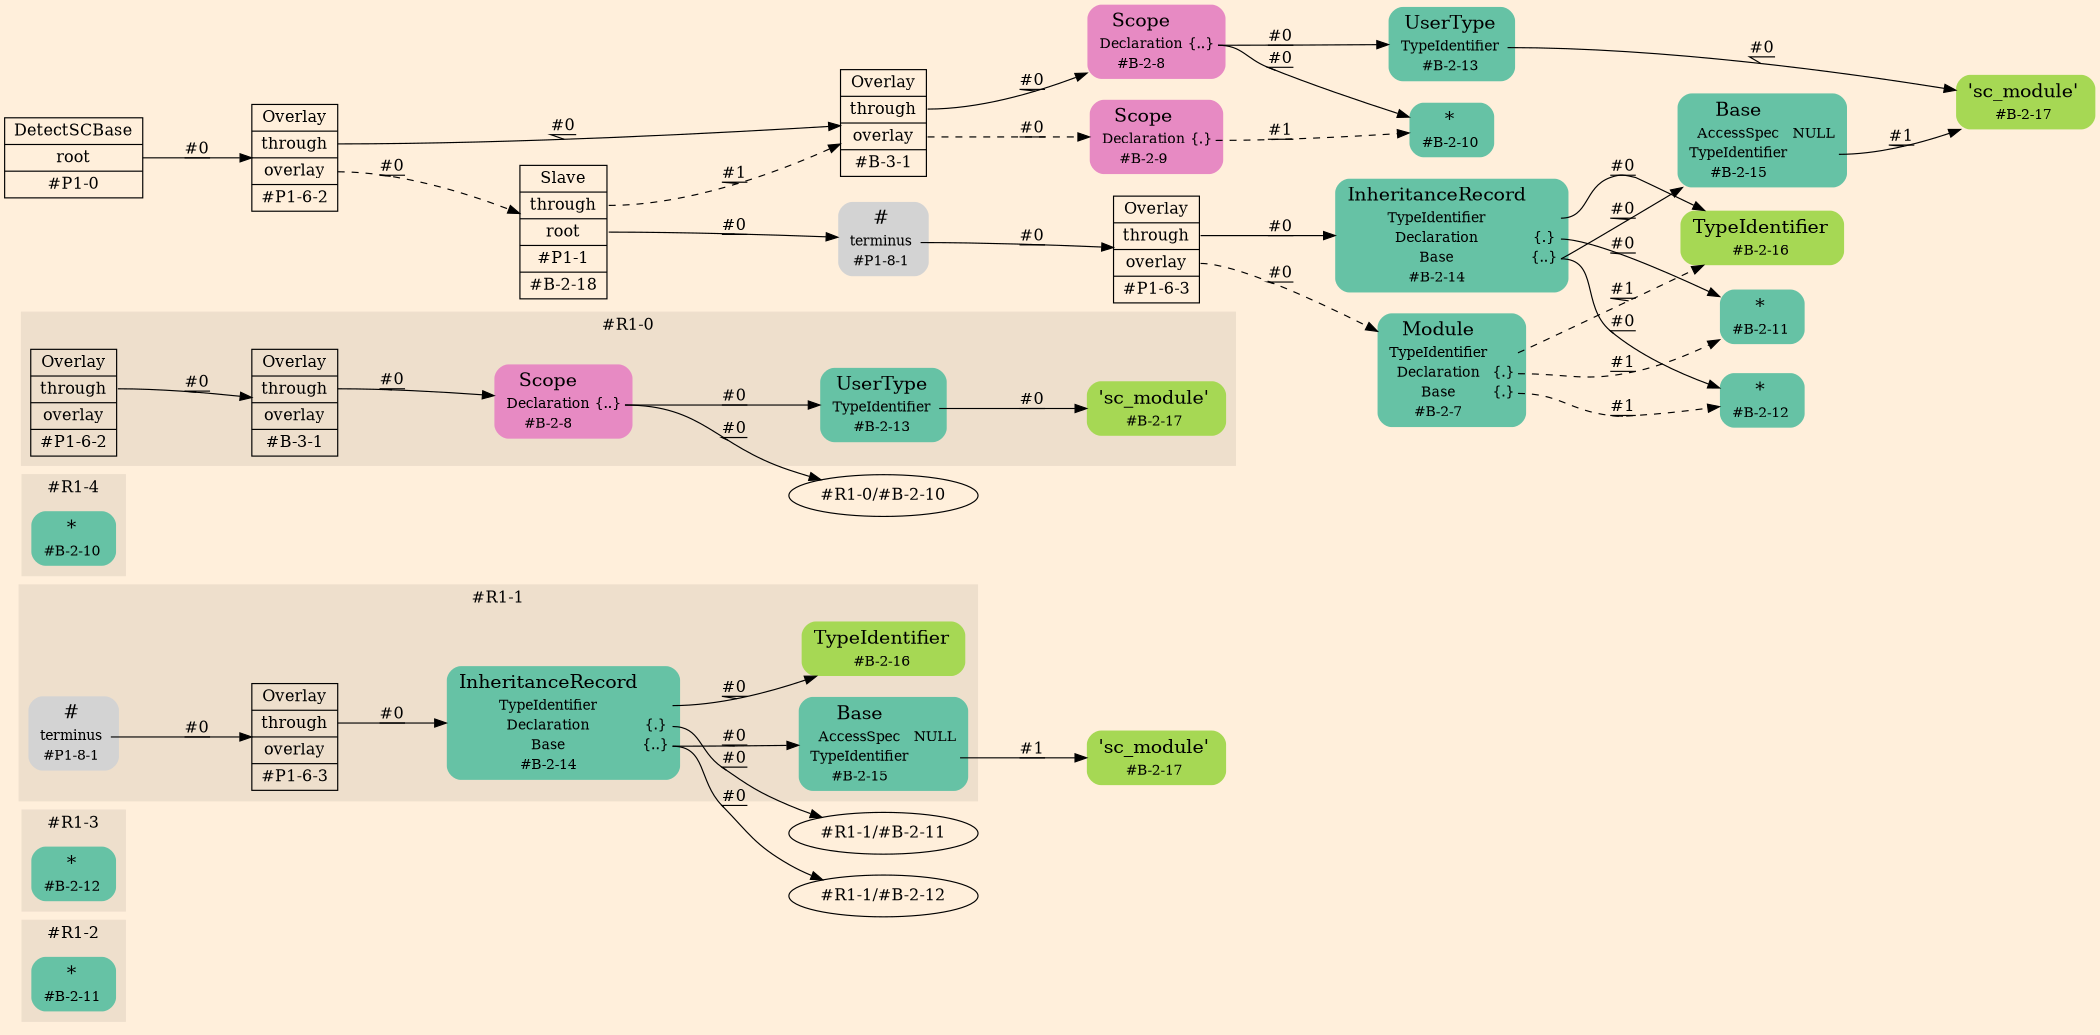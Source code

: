 digraph Inferno {
graph [
rankdir = "LR"
ranksep = 1.0
size = "14,20"
bgcolor = antiquewhite1
color = black
fontcolor = black
];
node [
];
subgraph "cluster#R1-2" {
label = "#R1-2"
style = "filled"
color = antiquewhite2
"#R1-2/#B-2-11" [
shape = "plaintext"
fillcolor = "/set28/1"
label = <<TABLE BORDER="0" CELLBORDER="0" CELLSPACING="0">
 <TR>
  <TD><FONT POINT-SIZE="16.0">*</FONT></TD>
  <TD></TD>
 </TR>
 <TR>
  <TD>#B-2-11</TD>
  <TD PORT="port0"></TD>
 </TR>
</TABLE>>
style = "rounded,filled"
fontsize = "12"
];
}
subgraph "cluster#R1-3" {
label = "#R1-3"
style = "filled"
color = antiquewhite2
"#R1-3/#B-2-12" [
shape = "plaintext"
fillcolor = "/set28/1"
label = <<TABLE BORDER="0" CELLBORDER="0" CELLSPACING="0">
 <TR>
  <TD><FONT POINT-SIZE="16.0">*</FONT></TD>
  <TD></TD>
 </TR>
 <TR>
  <TD>#B-2-12</TD>
  <TD PORT="port0"></TD>
 </TR>
</TABLE>>
style = "rounded,filled"
fontsize = "12"
];
}
"#R1-1/#B-2-17" [
shape = "plaintext"
fillcolor = "/set28/5"
label = <<TABLE BORDER="0" CELLBORDER="0" CELLSPACING="0">
 <TR>
  <TD><FONT POINT-SIZE="16.0">'sc_module'</FONT></TD>
  <TD></TD>
 </TR>
 <TR>
  <TD>#B-2-17</TD>
  <TD PORT="port0"></TD>
 </TR>
</TABLE>>
style = "rounded,filled"
fontsize = "12"
];
subgraph "cluster#R1-1" {
label = "#R1-1"
style = "filled"
color = antiquewhite2
"#R1-1/#B-2-16" [
shape = "plaintext"
fillcolor = "/set28/5"
label = <<TABLE BORDER="0" CELLBORDER="0" CELLSPACING="0">
 <TR>
  <TD><FONT POINT-SIZE="16.0">TypeIdentifier</FONT></TD>
  <TD></TD>
 </TR>
 <TR>
  <TD>#B-2-16</TD>
  <TD PORT="port0"></TD>
 </TR>
</TABLE>>
style = "rounded,filled"
fontsize = "12"
];
"#R1-1/#P1-8-1" [
shape = "plaintext"
label = <<TABLE BORDER="0" CELLBORDER="0" CELLSPACING="0">
 <TR>
  <TD><FONT POINT-SIZE="16.0">#</FONT></TD>
  <TD></TD>
 </TR>
 <TR>
  <TD>terminus</TD>
  <TD PORT="port0"></TD>
 </TR>
 <TR>
  <TD>#P1-8-1</TD>
  <TD PORT="port1"></TD>
 </TR>
</TABLE>>
style = "rounded,filled"
fontsize = "12"
];
"#R1-1/#B-2-15" [
shape = "plaintext"
fillcolor = "/set28/1"
label = <<TABLE BORDER="0" CELLBORDER="0" CELLSPACING="0">
 <TR>
  <TD><FONT POINT-SIZE="16.0">Base</FONT></TD>
  <TD></TD>
 </TR>
 <TR>
  <TD>AccessSpec</TD>
  <TD PORT="port0">NULL</TD>
 </TR>
 <TR>
  <TD>TypeIdentifier</TD>
  <TD PORT="port1"></TD>
 </TR>
 <TR>
  <TD>#B-2-15</TD>
  <TD PORT="port2"></TD>
 </TR>
</TABLE>>
style = "rounded,filled"
fontsize = "12"
];
"#R1-1/#B-2-14" [
shape = "plaintext"
fillcolor = "/set28/1"
label = <<TABLE BORDER="0" CELLBORDER="0" CELLSPACING="0">
 <TR>
  <TD><FONT POINT-SIZE="16.0">InheritanceRecord</FONT></TD>
  <TD></TD>
 </TR>
 <TR>
  <TD>TypeIdentifier</TD>
  <TD PORT="port0"></TD>
 </TR>
 <TR>
  <TD>Declaration</TD>
  <TD PORT="port1">{.}</TD>
 </TR>
 <TR>
  <TD>Base</TD>
  <TD PORT="port2">{..}</TD>
 </TR>
 <TR>
  <TD>#B-2-14</TD>
  <TD PORT="port3"></TD>
 </TR>
</TABLE>>
style = "rounded,filled"
fontsize = "12"
];
"#R1-1/#P1-6-3" [
shape = "record"
fillcolor = antiquewhite2
label = "<fixed> Overlay | <port0> through | <port1> overlay | <port2> #P1-6-3"
style = "filled"
fontsize = "14"
color = black
fontcolor = black
];
}
subgraph "cluster#R1-4" {
label = "#R1-4"
style = "filled"
color = antiquewhite2
"#R1-4/#B-2-10" [
shape = "plaintext"
fillcolor = "/set28/1"
label = <<TABLE BORDER="0" CELLBORDER="0" CELLSPACING="0">
 <TR>
  <TD><FONT POINT-SIZE="16.0">*</FONT></TD>
  <TD></TD>
 </TR>
 <TR>
  <TD>#B-2-10</TD>
  <TD PORT="port0"></TD>
 </TR>
</TABLE>>
style = "rounded,filled"
fontsize = "12"
];
}
subgraph "cluster#R1-0" {
label = "#R1-0"
style = "filled"
color = antiquewhite2
"#R1-0/#B-2-17" [
shape = "plaintext"
fillcolor = "/set28/5"
label = <<TABLE BORDER="0" CELLBORDER="0" CELLSPACING="0">
 <TR>
  <TD><FONT POINT-SIZE="16.0">'sc_module'</FONT></TD>
  <TD></TD>
 </TR>
 <TR>
  <TD>#B-2-17</TD>
  <TD PORT="port0"></TD>
 </TR>
</TABLE>>
style = "rounded,filled"
fontsize = "12"
];
"#R1-0/#B-2-13" [
shape = "plaintext"
fillcolor = "/set28/1"
label = <<TABLE BORDER="0" CELLBORDER="0" CELLSPACING="0">
 <TR>
  <TD><FONT POINT-SIZE="16.0">UserType</FONT></TD>
  <TD></TD>
 </TR>
 <TR>
  <TD>TypeIdentifier</TD>
  <TD PORT="port0"></TD>
 </TR>
 <TR>
  <TD>#B-2-13</TD>
  <TD PORT="port1"></TD>
 </TR>
</TABLE>>
style = "rounded,filled"
fontsize = "12"
];
"#R1-0/#P1-6-2" [
shape = "record"
fillcolor = antiquewhite2
label = "<fixed> Overlay | <port0> through | <port1> overlay | <port2> #P1-6-2"
style = "filled"
fontsize = "14"
color = black
fontcolor = black
];
"#R1-0/#B-2-8" [
shape = "plaintext"
fillcolor = "/set28/4"
label = <<TABLE BORDER="0" CELLBORDER="0" CELLSPACING="0">
 <TR>
  <TD><FONT POINT-SIZE="16.0">Scope</FONT></TD>
  <TD></TD>
 </TR>
 <TR>
  <TD>Declaration</TD>
  <TD PORT="port0">{..}</TD>
 </TR>
 <TR>
  <TD>#B-2-8</TD>
  <TD PORT="port1"></TD>
 </TR>
</TABLE>>
style = "rounded,filled"
fontsize = "12"
];
"#R1-0/#B-3-1" [
shape = "record"
fillcolor = antiquewhite2
label = "<fixed> Overlay | <port0> through | <port1> overlay | <port2> #B-3-1"
style = "filled"
fontsize = "14"
color = black
fontcolor = black
];
}
"CR#P1-0" [
shape = "record"
fillcolor = antiquewhite1
label = "<fixed> DetectSCBase | <port0> root | <port1> #P1-0"
style = "filled"
fontsize = "14"
color = black
fontcolor = black
];
"#P1-6-2" [
shape = "record"
fillcolor = antiquewhite1
label = "<fixed> Overlay | <port0> through | <port1> overlay | <port2> #P1-6-2"
style = "filled"
fontsize = "14"
color = black
fontcolor = black
];
"#B-3-1" [
shape = "record"
fillcolor = antiquewhite1
label = "<fixed> Overlay | <port0> through | <port1> overlay | <port2> #B-3-1"
style = "filled"
fontsize = "14"
color = black
fontcolor = black
];
"#B-2-8" [
shape = "plaintext"
fillcolor = "/set28/4"
label = <<TABLE BORDER="0" CELLBORDER="0" CELLSPACING="0">
 <TR>
  <TD><FONT POINT-SIZE="16.0">Scope</FONT></TD>
  <TD></TD>
 </TR>
 <TR>
  <TD>Declaration</TD>
  <TD PORT="port0">{..}</TD>
 </TR>
 <TR>
  <TD>#B-2-8</TD>
  <TD PORT="port1"></TD>
 </TR>
</TABLE>>
style = "rounded,filled"
fontsize = "12"
];
"#B-2-10" [
shape = "plaintext"
fillcolor = "/set28/1"
label = <<TABLE BORDER="0" CELLBORDER="0" CELLSPACING="0">
 <TR>
  <TD><FONT POINT-SIZE="16.0">*</FONT></TD>
  <TD></TD>
 </TR>
 <TR>
  <TD>#B-2-10</TD>
  <TD PORT="port0"></TD>
 </TR>
</TABLE>>
style = "rounded,filled"
fontsize = "12"
];
"#B-2-13" [
shape = "plaintext"
fillcolor = "/set28/1"
label = <<TABLE BORDER="0" CELLBORDER="0" CELLSPACING="0">
 <TR>
  <TD><FONT POINT-SIZE="16.0">UserType</FONT></TD>
  <TD></TD>
 </TR>
 <TR>
  <TD>TypeIdentifier</TD>
  <TD PORT="port0"></TD>
 </TR>
 <TR>
  <TD>#B-2-13</TD>
  <TD PORT="port1"></TD>
 </TR>
</TABLE>>
style = "rounded,filled"
fontsize = "12"
];
"#B-2-17" [
shape = "plaintext"
fillcolor = "/set28/5"
label = <<TABLE BORDER="0" CELLBORDER="0" CELLSPACING="0">
 <TR>
  <TD><FONT POINT-SIZE="16.0">'sc_module'</FONT></TD>
  <TD></TD>
 </TR>
 <TR>
  <TD>#B-2-17</TD>
  <TD PORT="port0"></TD>
 </TR>
</TABLE>>
style = "rounded,filled"
fontsize = "12"
];
"#B-2-9" [
shape = "plaintext"
fillcolor = "/set28/4"
label = <<TABLE BORDER="0" CELLBORDER="0" CELLSPACING="0">
 <TR>
  <TD><FONT POINT-SIZE="16.0">Scope</FONT></TD>
  <TD></TD>
 </TR>
 <TR>
  <TD>Declaration</TD>
  <TD PORT="port0">{.}</TD>
 </TR>
 <TR>
  <TD>#B-2-9</TD>
  <TD PORT="port1"></TD>
 </TR>
</TABLE>>
style = "rounded,filled"
fontsize = "12"
];
"#B-2-18" [
shape = "record"
fillcolor = antiquewhite1
label = "<fixed> Slave | <port0> through | <port1> root | <port2> #P1-1 | <port3> #B-2-18"
style = "filled"
fontsize = "14"
color = black
fontcolor = black
];
"#P1-8-1" [
shape = "plaintext"
label = <<TABLE BORDER="0" CELLBORDER="0" CELLSPACING="0">
 <TR>
  <TD><FONT POINT-SIZE="16.0">#</FONT></TD>
  <TD></TD>
 </TR>
 <TR>
  <TD>terminus</TD>
  <TD PORT="port0"></TD>
 </TR>
 <TR>
  <TD>#P1-8-1</TD>
  <TD PORT="port1"></TD>
 </TR>
</TABLE>>
style = "rounded,filled"
fontsize = "12"
];
"#P1-6-3" [
shape = "record"
fillcolor = antiquewhite1
label = "<fixed> Overlay | <port0> through | <port1> overlay | <port2> #P1-6-3"
style = "filled"
fontsize = "14"
color = black
fontcolor = black
];
"#B-2-14" [
shape = "plaintext"
fillcolor = "/set28/1"
label = <<TABLE BORDER="0" CELLBORDER="0" CELLSPACING="0">
 <TR>
  <TD><FONT POINT-SIZE="16.0">InheritanceRecord</FONT></TD>
  <TD></TD>
 </TR>
 <TR>
  <TD>TypeIdentifier</TD>
  <TD PORT="port0"></TD>
 </TR>
 <TR>
  <TD>Declaration</TD>
  <TD PORT="port1">{.}</TD>
 </TR>
 <TR>
  <TD>Base</TD>
  <TD PORT="port2">{..}</TD>
 </TR>
 <TR>
  <TD>#B-2-14</TD>
  <TD PORT="port3"></TD>
 </TR>
</TABLE>>
style = "rounded,filled"
fontsize = "12"
];
"#B-2-16" [
shape = "plaintext"
fillcolor = "/set28/5"
label = <<TABLE BORDER="0" CELLBORDER="0" CELLSPACING="0">
 <TR>
  <TD><FONT POINT-SIZE="16.0">TypeIdentifier</FONT></TD>
  <TD></TD>
 </TR>
 <TR>
  <TD>#B-2-16</TD>
  <TD PORT="port0"></TD>
 </TR>
</TABLE>>
style = "rounded,filled"
fontsize = "12"
];
"#B-2-11" [
shape = "plaintext"
fillcolor = "/set28/1"
label = <<TABLE BORDER="0" CELLBORDER="0" CELLSPACING="0">
 <TR>
  <TD><FONT POINT-SIZE="16.0">*</FONT></TD>
  <TD></TD>
 </TR>
 <TR>
  <TD>#B-2-11</TD>
  <TD PORT="port0"></TD>
 </TR>
</TABLE>>
style = "rounded,filled"
fontsize = "12"
];
"#B-2-12" [
shape = "plaintext"
fillcolor = "/set28/1"
label = <<TABLE BORDER="0" CELLBORDER="0" CELLSPACING="0">
 <TR>
  <TD><FONT POINT-SIZE="16.0">*</FONT></TD>
  <TD></TD>
 </TR>
 <TR>
  <TD>#B-2-12</TD>
  <TD PORT="port0"></TD>
 </TR>
</TABLE>>
style = "rounded,filled"
fontsize = "12"
];
"#B-2-15" [
shape = "plaintext"
fillcolor = "/set28/1"
label = <<TABLE BORDER="0" CELLBORDER="0" CELLSPACING="0">
 <TR>
  <TD><FONT POINT-SIZE="16.0">Base</FONT></TD>
  <TD></TD>
 </TR>
 <TR>
  <TD>AccessSpec</TD>
  <TD PORT="port0">NULL</TD>
 </TR>
 <TR>
  <TD>TypeIdentifier</TD>
  <TD PORT="port1"></TD>
 </TR>
 <TR>
  <TD>#B-2-15</TD>
  <TD PORT="port2"></TD>
 </TR>
</TABLE>>
style = "rounded,filled"
fontsize = "12"
];
"#B-2-7" [
shape = "plaintext"
fillcolor = "/set28/1"
label = <<TABLE BORDER="0" CELLBORDER="0" CELLSPACING="0">
 <TR>
  <TD><FONT POINT-SIZE="16.0">Module</FONT></TD>
  <TD></TD>
 </TR>
 <TR>
  <TD>TypeIdentifier</TD>
  <TD PORT="port0"></TD>
 </TR>
 <TR>
  <TD>Declaration</TD>
  <TD PORT="port1">{.}</TD>
 </TR>
 <TR>
  <TD>Base</TD>
  <TD PORT="port2">{.}</TD>
 </TR>
 <TR>
  <TD>#B-2-7</TD>
  <TD PORT="port3"></TD>
 </TR>
</TABLE>>
style = "rounded,filled"
fontsize = "12"
];
"CR#P1-0":port0 -> "#P1-6-2" [style="solid"
label = "#0"
decorate = true
color = black
fontcolor = black
];
"#P1-6-2":port0 -> "#B-3-1" [style="solid"
label = "#0"
decorate = true
color = black
fontcolor = black
];
"#P1-6-2":port1 -> "#B-2-18" [style="dashed"
label = "#0"
decorate = true
color = black
fontcolor = black
];
"#B-3-1":port0 -> "#B-2-8" [style="solid"
label = "#0"
decorate = true
color = black
fontcolor = black
];
"#B-3-1":port1 -> "#B-2-9" [style="dashed"
label = "#0"
decorate = true
color = black
fontcolor = black
];
"#B-2-8":port0 -> "#B-2-10" [style="solid"
label = "#0"
decorate = true
color = black
fontcolor = black
];
"#B-2-8":port0 -> "#B-2-13" [style="solid"
label = "#0"
decorate = true
color = black
fontcolor = black
];
"#B-2-13":port0 -> "#B-2-17" [style="solid"
label = "#0"
decorate = true
color = black
fontcolor = black
];
"#B-2-9":port0 -> "#B-2-10" [style="dashed"
label = "#1"
decorate = true
color = black
fontcolor = black
];
"#B-2-18":port0 -> "#B-3-1" [style="dashed"
label = "#1"
decorate = true
color = black
fontcolor = black
];
"#B-2-18":port1 -> "#P1-8-1" [style="solid"
label = "#0"
decorate = true
color = black
fontcolor = black
];
"#P1-8-1":port0 -> "#P1-6-3" [style="solid"
label = "#0"
decorate = true
color = black
fontcolor = black
];
"#P1-6-3":port0 -> "#B-2-14" [style="solid"
label = "#0"
decorate = true
color = black
fontcolor = black
];
"#P1-6-3":port1 -> "#B-2-7" [style="dashed"
label = "#0"
decorate = true
color = black
fontcolor = black
];
"#B-2-14":port0 -> "#B-2-16" [style="solid"
label = "#0"
decorate = true
color = black
fontcolor = black
];
"#B-2-14":port1 -> "#B-2-11" [style="solid"
label = "#0"
decorate = true
color = black
fontcolor = black
];
"#B-2-14":port2 -> "#B-2-12" [style="solid"
label = "#0"
decorate = true
color = black
fontcolor = black
];
"#B-2-14":port2 -> "#B-2-15" [style="solid"
label = "#0"
decorate = true
color = black
fontcolor = black
];
"#B-2-15":port1 -> "#B-2-17" [style="solid"
label = "#1"
decorate = true
color = black
fontcolor = black
];
"#B-2-7":port0 -> "#B-2-16" [style="dashed"
label = "#1"
decorate = true
color = black
fontcolor = black
];
"#B-2-7":port1 -> "#B-2-11" [style="dashed"
label = "#1"
decorate = true
color = black
fontcolor = black
];
"#B-2-7":port2 -> "#B-2-12" [style="dashed"
label = "#1"
decorate = true
color = black
fontcolor = black
];
"#R1-0/#B-2-13":port0 -> "#R1-0/#B-2-17" [style="solid"
label = "#0"
decorate = true
color = black
fontcolor = black
];
"#R1-0/#P1-6-2":port0 -> "#R1-0/#B-3-1" [style="solid"
label = "#0"
decorate = true
color = black
fontcolor = black
];
"#R1-0/#B-2-8":port0 -> "#R1-0/#B-2-10" [style="solid"
label = "#0"
decorate = true
color = black
fontcolor = black
];
"#R1-0/#B-2-8":port0 -> "#R1-0/#B-2-13" [style="solid"
label = "#0"
decorate = true
color = black
fontcolor = black
];
"#R1-0/#B-3-1":port0 -> "#R1-0/#B-2-8" [style="solid"
label = "#0"
decorate = true
color = black
fontcolor = black
];
"#R1-1/#P1-8-1":port0 -> "#R1-1/#P1-6-3" [style="solid"
label = "#0"
decorate = true
color = black
fontcolor = black
];
"#R1-1/#B-2-15":port1 -> "#R1-1/#B-2-17" [style="solid"
label = "#1"
decorate = true
color = black
fontcolor = black
];
"#R1-1/#B-2-14":port0 -> "#R1-1/#B-2-16" [style="solid"
label = "#0"
decorate = true
color = black
fontcolor = black
];
"#R1-1/#B-2-14":port1 -> "#R1-1/#B-2-11" [style="solid"
label = "#0"
decorate = true
color = black
fontcolor = black
];
"#R1-1/#B-2-14":port2 -> "#R1-1/#B-2-12" [style="solid"
label = "#0"
decorate = true
color = black
fontcolor = black
];
"#R1-1/#B-2-14":port2 -> "#R1-1/#B-2-15" [style="solid"
label = "#0"
decorate = true
color = black
fontcolor = black
];
"#R1-1/#P1-6-3":port0 -> "#R1-1/#B-2-14" [style="solid"
label = "#0"
decorate = true
color = black
fontcolor = black
];
}
